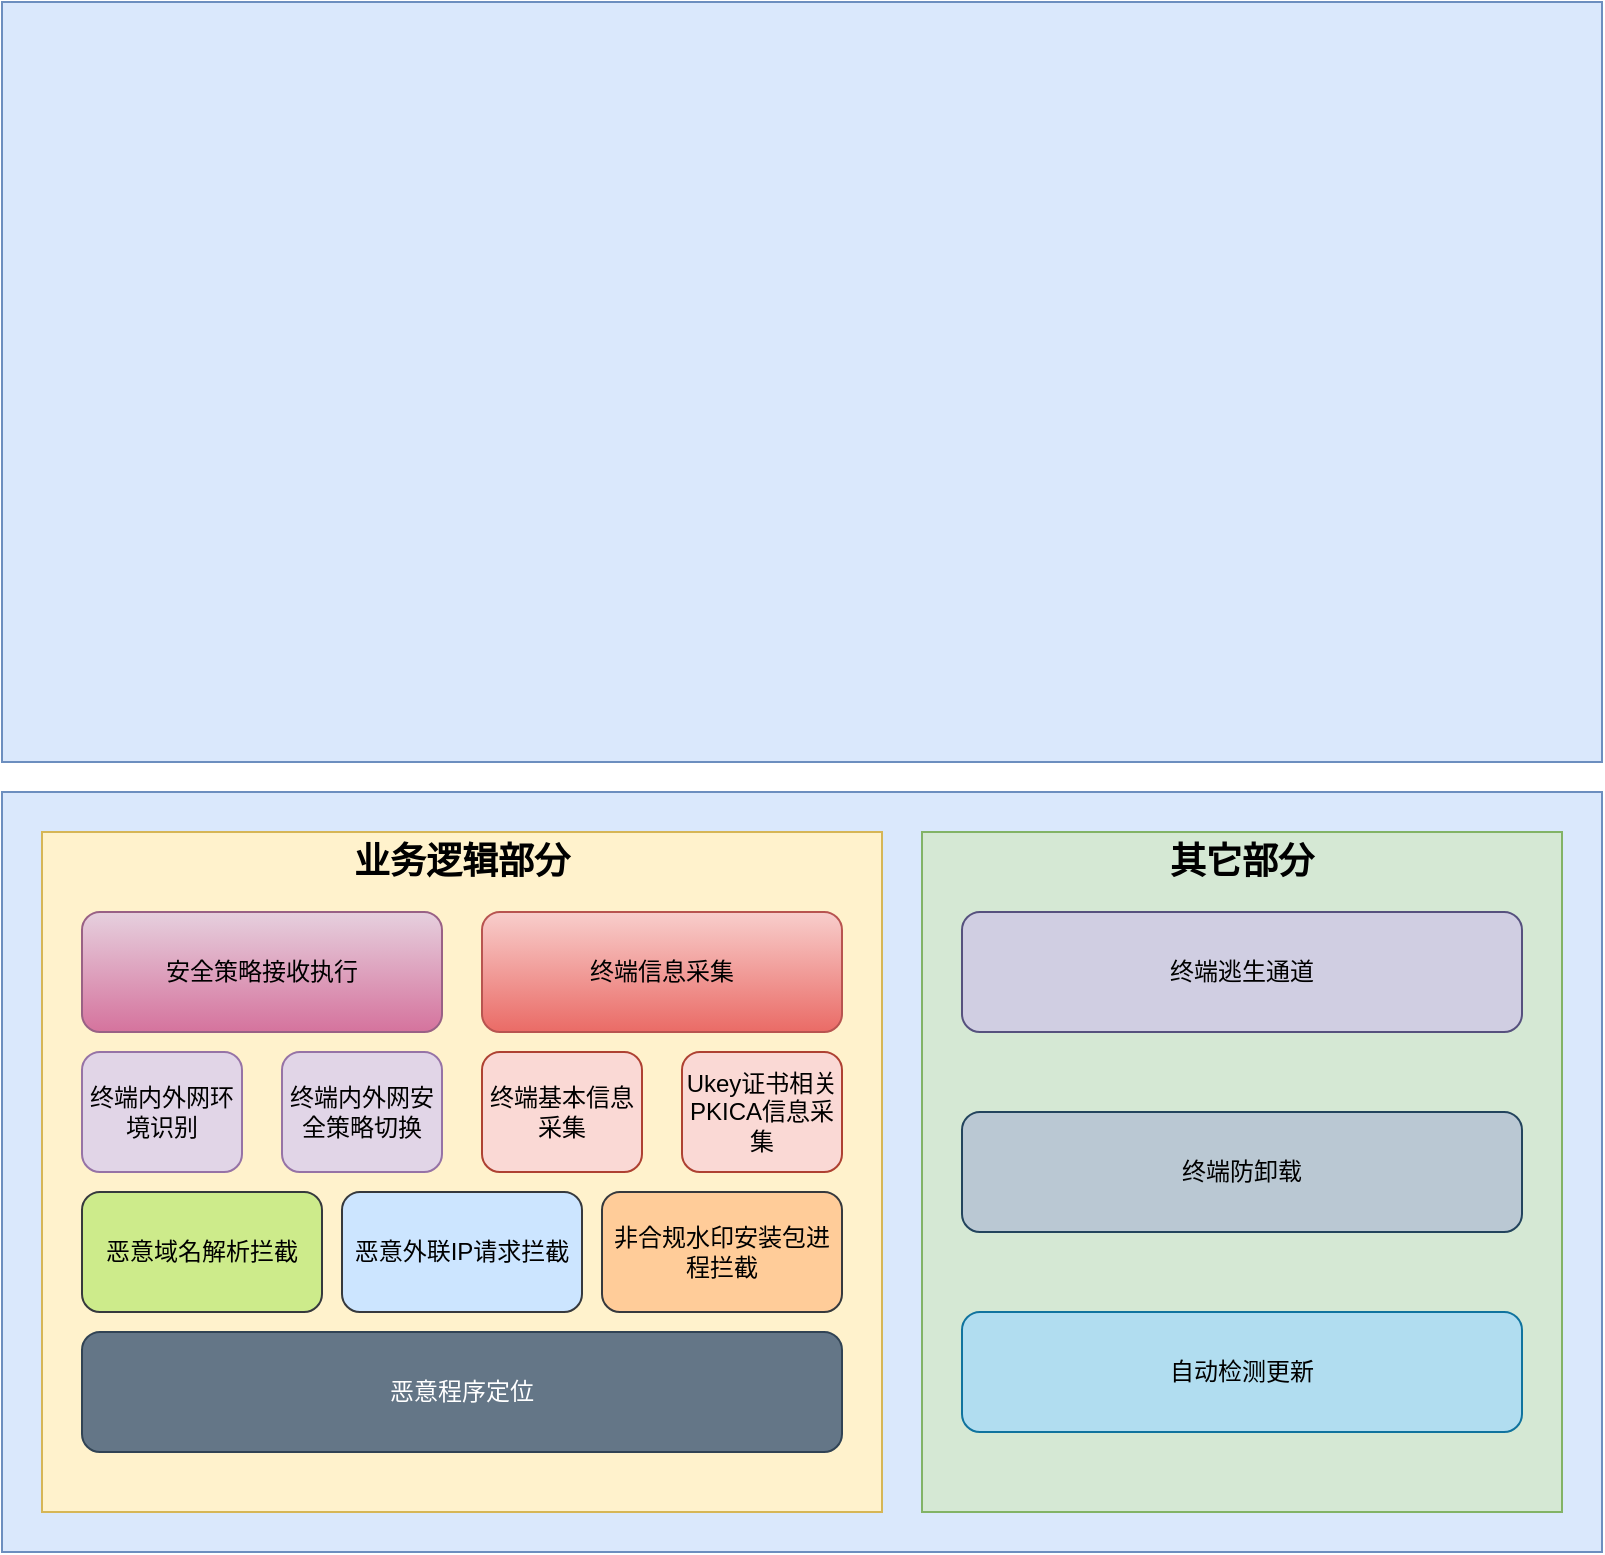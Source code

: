 <mxfile version="21.6.5" type="github">
  <diagram id="prtHgNgQTEPvFCAcTncT" name="Page-1">
    <mxGraphModel dx="869" dy="502" grid="0" gridSize="10" guides="1" tooltips="1" connect="1" arrows="1" fold="1" page="1" pageScale="1" pageWidth="1200" pageHeight="1920" math="0" shadow="0">
      <root>
        <mxCell id="0" />
        <mxCell id="1" parent="0" />
        <mxCell id="wxNR8jub5OTBP7O7TFvM-15" value="" style="rounded=0;whiteSpace=wrap;html=1;fillColor=#dae8fc;strokeColor=#6c8ebf;" vertex="1" parent="1">
          <mxGeometry x="85" y="793" width="800" height="380" as="geometry" />
        </mxCell>
        <mxCell id="wxNR8jub5OTBP7O7TFvM-14" value="" style="rounded=0;whiteSpace=wrap;html=1;fillColor=#d5e8d4;strokeColor=#82b366;" vertex="1" parent="1">
          <mxGeometry x="545" y="813" width="320" height="340" as="geometry" />
        </mxCell>
        <mxCell id="wxNR8jub5OTBP7O7TFvM-1" value="" style="rounded=0;whiteSpace=wrap;html=1;fillColor=#fff2cc;strokeColor=#d6b656;" vertex="1" parent="1">
          <mxGeometry x="105" y="813" width="420" height="340" as="geometry" />
        </mxCell>
        <mxCell id="wxNR8jub5OTBP7O7TFvM-2" value="恶意域名解析拦截" style="rounded=1;whiteSpace=wrap;html=1;fillColor=#cdeb8b;strokeColor=#36393d;" vertex="1" parent="1">
          <mxGeometry x="125" y="993" width="120" height="60" as="geometry" />
        </mxCell>
        <mxCell id="wxNR8jub5OTBP7O7TFvM-3" value="恶意外联IP请求拦截" style="rounded=1;whiteSpace=wrap;html=1;fillColor=#cce5ff;strokeColor=#36393d;" vertex="1" parent="1">
          <mxGeometry x="255" y="993" width="120" height="60" as="geometry" />
        </mxCell>
        <mxCell id="wxNR8jub5OTBP7O7TFvM-4" value="非合规水印安装包进程拦截" style="rounded=1;whiteSpace=wrap;html=1;fillColor=#ffcc99;strokeColor=#36393d;" vertex="1" parent="1">
          <mxGeometry x="385" y="993" width="120" height="60" as="geometry" />
        </mxCell>
        <mxCell id="wxNR8jub5OTBP7O7TFvM-5" value="安全策略接收执行" style="rounded=1;whiteSpace=wrap;html=1;fillColor=#e6d0de;strokeColor=#996185;gradientColor=#d5739d;" vertex="1" parent="1">
          <mxGeometry x="125" y="853" width="180" height="60" as="geometry" />
        </mxCell>
        <mxCell id="wxNR8jub5OTBP7O7TFvM-6" value="终端内外网环境识别" style="rounded=1;whiteSpace=wrap;html=1;fillColor=#e1d5e7;strokeColor=#9673a6;" vertex="1" parent="1">
          <mxGeometry x="125" y="923" width="80" height="60" as="geometry" />
        </mxCell>
        <mxCell id="wxNR8jub5OTBP7O7TFvM-7" value="终端内外网安全策略切换" style="rounded=1;whiteSpace=wrap;html=1;fillColor=#e1d5e7;strokeColor=#9673a6;" vertex="1" parent="1">
          <mxGeometry x="225" y="923" width="80" height="60" as="geometry" />
        </mxCell>
        <mxCell id="wxNR8jub5OTBP7O7TFvM-8" value="终端逃生通道" style="rounded=1;whiteSpace=wrap;html=1;fillColor=#d0cee2;strokeColor=#56517e;" vertex="1" parent="1">
          <mxGeometry x="565" y="853" width="280" height="60" as="geometry" />
        </mxCell>
        <mxCell id="wxNR8jub5OTBP7O7TFvM-9" value="终端防卸载" style="rounded=1;whiteSpace=wrap;html=1;fillColor=#bac8d3;strokeColor=#23445d;" vertex="1" parent="1">
          <mxGeometry x="565" y="953" width="280" height="60" as="geometry" />
        </mxCell>
        <mxCell id="wxNR8jub5OTBP7O7TFvM-10" value="恶意程序定位" style="rounded=1;whiteSpace=wrap;html=1;fillColor=#647687;strokeColor=#314354;fontColor=#ffffff;" vertex="1" parent="1">
          <mxGeometry x="125" y="1063" width="380" height="60" as="geometry" />
        </mxCell>
        <mxCell id="wxNR8jub5OTBP7O7TFvM-11" value="自动检测更新" style="rounded=1;whiteSpace=wrap;html=1;fillColor=#b1ddf0;strokeColor=#10739e;" vertex="1" parent="1">
          <mxGeometry x="565" y="1053" width="280" height="60" as="geometry" />
        </mxCell>
        <mxCell id="wxNR8jub5OTBP7O7TFvM-12" value="终端信息采集" style="rounded=1;whiteSpace=wrap;html=1;fillColor=#f8cecc;strokeColor=#b85450;gradientColor=#ea6b66;" vertex="1" parent="1">
          <mxGeometry x="325" y="853" width="180" height="60" as="geometry" />
        </mxCell>
        <mxCell id="wxNR8jub5OTBP7O7TFvM-16" value="业务逻辑部分" style="text;html=1;strokeColor=none;fillColor=none;align=center;verticalAlign=middle;whiteSpace=wrap;rounded=0;fontSize=18;fontStyle=1" vertex="1" parent="1">
          <mxGeometry x="255" y="813" width="120" height="30" as="geometry" />
        </mxCell>
        <mxCell id="wxNR8jub5OTBP7O7TFvM-18" value="终端基本信息采集" style="rounded=1;whiteSpace=wrap;html=1;fillColor=#fad9d5;strokeColor=#ae4132;" vertex="1" parent="1">
          <mxGeometry x="325" y="923" width="80" height="60" as="geometry" />
        </mxCell>
        <mxCell id="wxNR8jub5OTBP7O7TFvM-19" value="Ukey证书相关PKICA信息采集" style="rounded=1;whiteSpace=wrap;html=1;fillColor=#fad9d5;strokeColor=#ae4132;" vertex="1" parent="1">
          <mxGeometry x="425" y="923" width="80" height="60" as="geometry" />
        </mxCell>
        <mxCell id="wxNR8jub5OTBP7O7TFvM-20" value="其它部分" style="text;html=1;strokeColor=none;fillColor=none;align=center;verticalAlign=middle;whiteSpace=wrap;rounded=0;fontSize=18;fontStyle=1" vertex="1" parent="1">
          <mxGeometry x="645" y="813" width="120" height="30" as="geometry" />
        </mxCell>
        <mxCell id="wxNR8jub5OTBP7O7TFvM-21" value="" style="rounded=0;whiteSpace=wrap;html=1;fillColor=#dae8fc;strokeColor=#6c8ebf;" vertex="1" parent="1">
          <mxGeometry x="85" y="398" width="800" height="380" as="geometry" />
        </mxCell>
      </root>
    </mxGraphModel>
  </diagram>
</mxfile>
